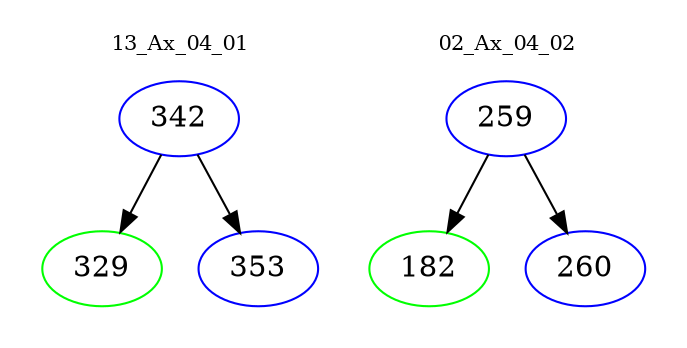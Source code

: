 digraph{
subgraph cluster_0 {
color = white
label = "13_Ax_04_01";
fontsize=10;
T0_342 [label="342", color="blue"]
T0_342 -> T0_329 [color="black"]
T0_329 [label="329", color="green"]
T0_342 -> T0_353 [color="black"]
T0_353 [label="353", color="blue"]
}
subgraph cluster_1 {
color = white
label = "02_Ax_04_02";
fontsize=10;
T1_259 [label="259", color="blue"]
T1_259 -> T1_182 [color="black"]
T1_182 [label="182", color="green"]
T1_259 -> T1_260 [color="black"]
T1_260 [label="260", color="blue"]
}
}
